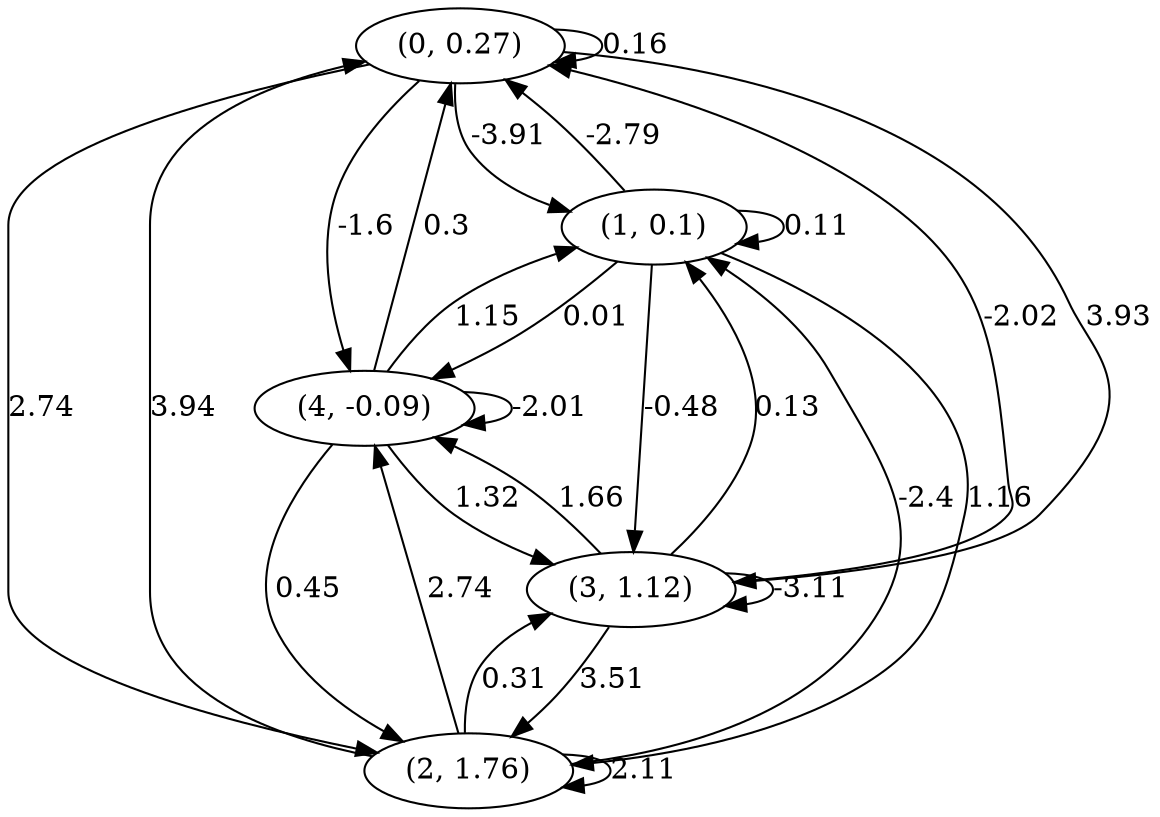 digraph {
    0 [ label = "(0, 0.27)" ]
    1 [ label = "(1, 0.1)" ]
    2 [ label = "(2, 1.76)" ]
    3 [ label = "(3, 1.12)" ]
    4 [ label = "(4, -0.09)" ]
    0 -> 0 [ label = "0.16" ]
    1 -> 1 [ label = "0.11" ]
    2 -> 2 [ label = "2.11" ]
    3 -> 3 [ label = "-3.11" ]
    4 -> 4 [ label = "-2.01" ]
    1 -> 0 [ label = "-2.79" ]
    2 -> 0 [ label = "3.94" ]
    3 -> 0 [ label = "-2.02" ]
    4 -> 0 [ label = "0.3" ]
    0 -> 1 [ label = "-3.91" ]
    2 -> 1 [ label = "-2.4" ]
    3 -> 1 [ label = "0.13" ]
    4 -> 1 [ label = "1.15" ]
    0 -> 2 [ label = "2.74" ]
    1 -> 2 [ label = "1.16" ]
    3 -> 2 [ label = "3.51" ]
    4 -> 2 [ label = "0.45" ]
    0 -> 3 [ label = "3.93" ]
    1 -> 3 [ label = "-0.48" ]
    2 -> 3 [ label = "0.31" ]
    4 -> 3 [ label = "1.32" ]
    0 -> 4 [ label = "-1.6" ]
    1 -> 4 [ label = "0.01" ]
    2 -> 4 [ label = "2.74" ]
    3 -> 4 [ label = "1.66" ]
}

